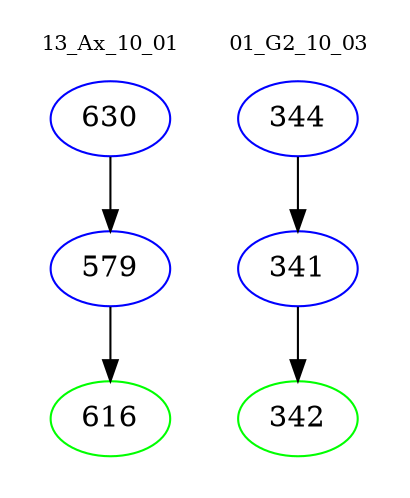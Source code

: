 digraph{
subgraph cluster_0 {
color = white
label = "13_Ax_10_01";
fontsize=10;
T0_630 [label="630", color="blue"]
T0_630 -> T0_579 [color="black"]
T0_579 [label="579", color="blue"]
T0_579 -> T0_616 [color="black"]
T0_616 [label="616", color="green"]
}
subgraph cluster_1 {
color = white
label = "01_G2_10_03";
fontsize=10;
T1_344 [label="344", color="blue"]
T1_344 -> T1_341 [color="black"]
T1_341 [label="341", color="blue"]
T1_341 -> T1_342 [color="black"]
T1_342 [label="342", color="green"]
}
}
